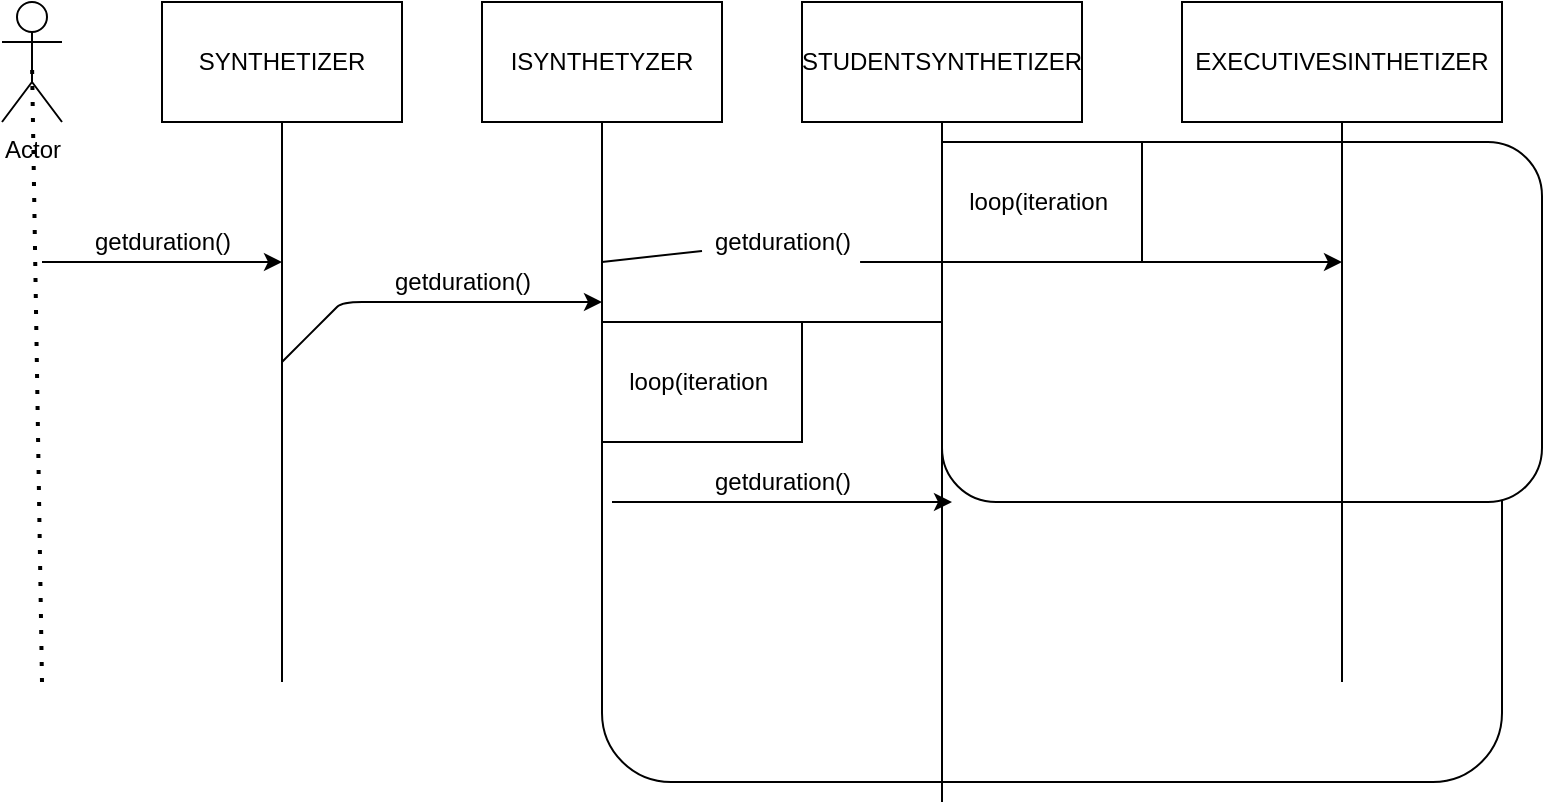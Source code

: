 <mxfile version="14.6.1" type="device"><diagram id="jVjSbgovxThI8xM6-juI" name="Page-1"><mxGraphModel dx="862" dy="425" grid="1" gridSize="10" guides="1" tooltips="1" connect="1" arrows="1" fold="1" page="1" pageScale="1" pageWidth="827" pageHeight="1169" math="0" shadow="0"><root><mxCell id="0"/><mxCell id="1" parent="0"/><mxCell id="5FbCEl8PN0Cv8JRzYYTv-1" value="SYNTHETIZER" style="rounded=0;whiteSpace=wrap;html=1;" vertex="1" parent="1"><mxGeometry x="120" y="180" width="120" height="60" as="geometry"/></mxCell><mxCell id="5FbCEl8PN0Cv8JRzYYTv-2" value="ISYNTHETYZER" style="rounded=0;whiteSpace=wrap;html=1;" vertex="1" parent="1"><mxGeometry x="280" y="180" width="120" height="60" as="geometry"/></mxCell><mxCell id="5FbCEl8PN0Cv8JRzYYTv-3" value="STUDENTSYNTHETIZER" style="rounded=0;whiteSpace=wrap;html=1;" vertex="1" parent="1"><mxGeometry x="440" y="180" width="140" height="60" as="geometry"/></mxCell><mxCell id="5FbCEl8PN0Cv8JRzYYTv-4" value="Actor" style="shape=umlActor;verticalLabelPosition=bottom;verticalAlign=top;html=1;outlineConnect=0;" vertex="1" parent="1"><mxGeometry x="40" y="180" width="30" height="60" as="geometry"/></mxCell><mxCell id="5FbCEl8PN0Cv8JRzYYTv-5" value="" style="endArrow=none;dashed=1;html=1;dashPattern=1 3;strokeWidth=2;entryX=0.5;entryY=0.5;entryDx=0;entryDy=0;entryPerimeter=0;" edge="1" parent="1" target="5FbCEl8PN0Cv8JRzYYTv-4"><mxGeometry width="50" height="50" relative="1" as="geometry"><mxPoint x="60" y="520" as="sourcePoint"/><mxPoint x="60" y="260" as="targetPoint"/></mxGeometry></mxCell><mxCell id="5FbCEl8PN0Cv8JRzYYTv-6" value="EXECUTIVESINTHETIZER" style="rounded=0;whiteSpace=wrap;html=1;" vertex="1" parent="1"><mxGeometry x="630" y="180" width="160" height="60" as="geometry"/></mxCell><mxCell id="5FbCEl8PN0Cv8JRzYYTv-7" value="" style="endArrow=none;html=1;entryX=0.5;entryY=1;entryDx=0;entryDy=0;" edge="1" parent="1" target="5FbCEl8PN0Cv8JRzYYTv-1"><mxGeometry width="50" height="50" relative="1" as="geometry"><mxPoint x="180" y="520" as="sourcePoint"/><mxPoint x="220" y="270" as="targetPoint"/></mxGeometry></mxCell><mxCell id="5FbCEl8PN0Cv8JRzYYTv-8" value="" style="endArrow=none;html=1;entryX=0.5;entryY=1;entryDx=0;entryDy=0;" edge="1" parent="1" target="5FbCEl8PN0Cv8JRzYYTv-2"><mxGeometry width="50" height="50" relative="1" as="geometry"><mxPoint x="340" y="520" as="sourcePoint"/><mxPoint x="330" y="330" as="targetPoint"/></mxGeometry></mxCell><mxCell id="5FbCEl8PN0Cv8JRzYYTv-11" value="" style="endArrow=classic;html=1;" edge="1" parent="1"><mxGeometry width="50" height="50" relative="1" as="geometry"><mxPoint x="60" y="310" as="sourcePoint"/><mxPoint x="180" y="310" as="targetPoint"/></mxGeometry></mxCell><mxCell id="5FbCEl8PN0Cv8JRzYYTv-12" value="" style="endArrow=classic;html=1;" edge="1" parent="1"><mxGeometry width="50" height="50" relative="1" as="geometry"><mxPoint x="180" y="360" as="sourcePoint"/><mxPoint x="340" y="330" as="targetPoint"/><Array as="points"><mxPoint x="200" y="340"/><mxPoint x="210" y="330"/></Array></mxGeometry></mxCell><mxCell id="5FbCEl8PN0Cv8JRzYYTv-15" value="getduration()" style="text;html=1;align=center;verticalAlign=middle;resizable=0;points=[];autosize=1;strokeColor=none;" vertex="1" parent="1"><mxGeometry x="80" y="290" width="80" height="20" as="geometry"/></mxCell><mxCell id="5FbCEl8PN0Cv8JRzYYTv-16" value="getduration()" style="text;html=1;align=center;verticalAlign=middle;resizable=0;points=[];autosize=1;strokeColor=none;" vertex="1" parent="1"><mxGeometry x="230" y="310" width="80" height="20" as="geometry"/></mxCell><mxCell id="5FbCEl8PN0Cv8JRzYYTv-17" value="getduration()" style="text;html=1;align=center;verticalAlign=middle;resizable=0;points=[];autosize=1;strokeColor=none;" vertex="1" parent="1"><mxGeometry x="390" y="290" width="80" height="20" as="geometry"/></mxCell><mxCell id="5FbCEl8PN0Cv8JRzYYTv-18" value="" style="endArrow=none;html=1;" edge="1" parent="1" target="5FbCEl8PN0Cv8JRzYYTv-17"><mxGeometry width="50" height="50" relative="1" as="geometry"><mxPoint x="340" y="310" as="sourcePoint"/><mxPoint x="710" y="310" as="targetPoint"/></mxGeometry></mxCell><mxCell id="5FbCEl8PN0Cv8JRzYYTv-20" value="" style="rounded=1;whiteSpace=wrap;html=1;align=left;" vertex="1" parent="1"><mxGeometry x="340" y="340" width="450" height="230" as="geometry"/></mxCell><mxCell id="5FbCEl8PN0Cv8JRzYYTv-24" value="" style="rounded=1;whiteSpace=wrap;html=1;" vertex="1" parent="1"><mxGeometry x="510" y="250" width="300" height="180" as="geometry"/></mxCell><mxCell id="5FbCEl8PN0Cv8JRzYYTv-21" value="loop(iteration&amp;nbsp;" style="rounded=0;whiteSpace=wrap;html=1;" vertex="1" parent="1"><mxGeometry x="510" y="250" width="100" height="60" as="geometry"/></mxCell><mxCell id="5FbCEl8PN0Cv8JRzYYTv-23" value="loop(iteration&amp;nbsp;" style="rounded=0;whiteSpace=wrap;html=1;" vertex="1" parent="1"><mxGeometry x="340" y="340" width="100" height="60" as="geometry"/></mxCell><mxCell id="5FbCEl8PN0Cv8JRzYYTv-19" value="getduration()" style="text;html=1;align=center;verticalAlign=middle;resizable=0;points=[];autosize=1;strokeColor=none;" vertex="1" parent="1"><mxGeometry x="390" y="410" width="80" height="20" as="geometry"/></mxCell><mxCell id="5FbCEl8PN0Cv8JRzYYTv-14" value="" style="endArrow=classic;html=1;" edge="1" parent="1"><mxGeometry width="50" height="50" relative="1" as="geometry"><mxPoint x="345" y="430" as="sourcePoint"/><mxPoint x="515" y="430" as="targetPoint"/></mxGeometry></mxCell><mxCell id="5FbCEl8PN0Cv8JRzYYTv-9" value="" style="endArrow=none;html=1;entryX=0.5;entryY=1;entryDx=0;entryDy=0;" edge="1" parent="1" target="5FbCEl8PN0Cv8JRzYYTv-3"><mxGeometry width="50" height="50" relative="1" as="geometry"><mxPoint x="510" y="580" as="sourcePoint"/><mxPoint x="520" y="240" as="targetPoint"/></mxGeometry></mxCell><mxCell id="5FbCEl8PN0Cv8JRzYYTv-10" value="" style="endArrow=none;html=1;entryX=0.5;entryY=1;entryDx=0;entryDy=0;" edge="1" parent="1" target="5FbCEl8PN0Cv8JRzYYTv-6"><mxGeometry width="50" height="50" relative="1" as="geometry"><mxPoint x="710" y="520" as="sourcePoint"/><mxPoint x="720" y="240" as="targetPoint"/></mxGeometry></mxCell><mxCell id="5FbCEl8PN0Cv8JRzYYTv-13" value="" style="endArrow=classic;html=1;startArrow=none;exitX=0.988;exitY=1;exitDx=0;exitDy=0;exitPerimeter=0;" edge="1" parent="1" source="5FbCEl8PN0Cv8JRzYYTv-17"><mxGeometry width="50" height="50" relative="1" as="geometry"><mxPoint x="340" y="310" as="sourcePoint"/><mxPoint x="710" y="310" as="targetPoint"/></mxGeometry></mxCell></root></mxGraphModel></diagram></mxfile>